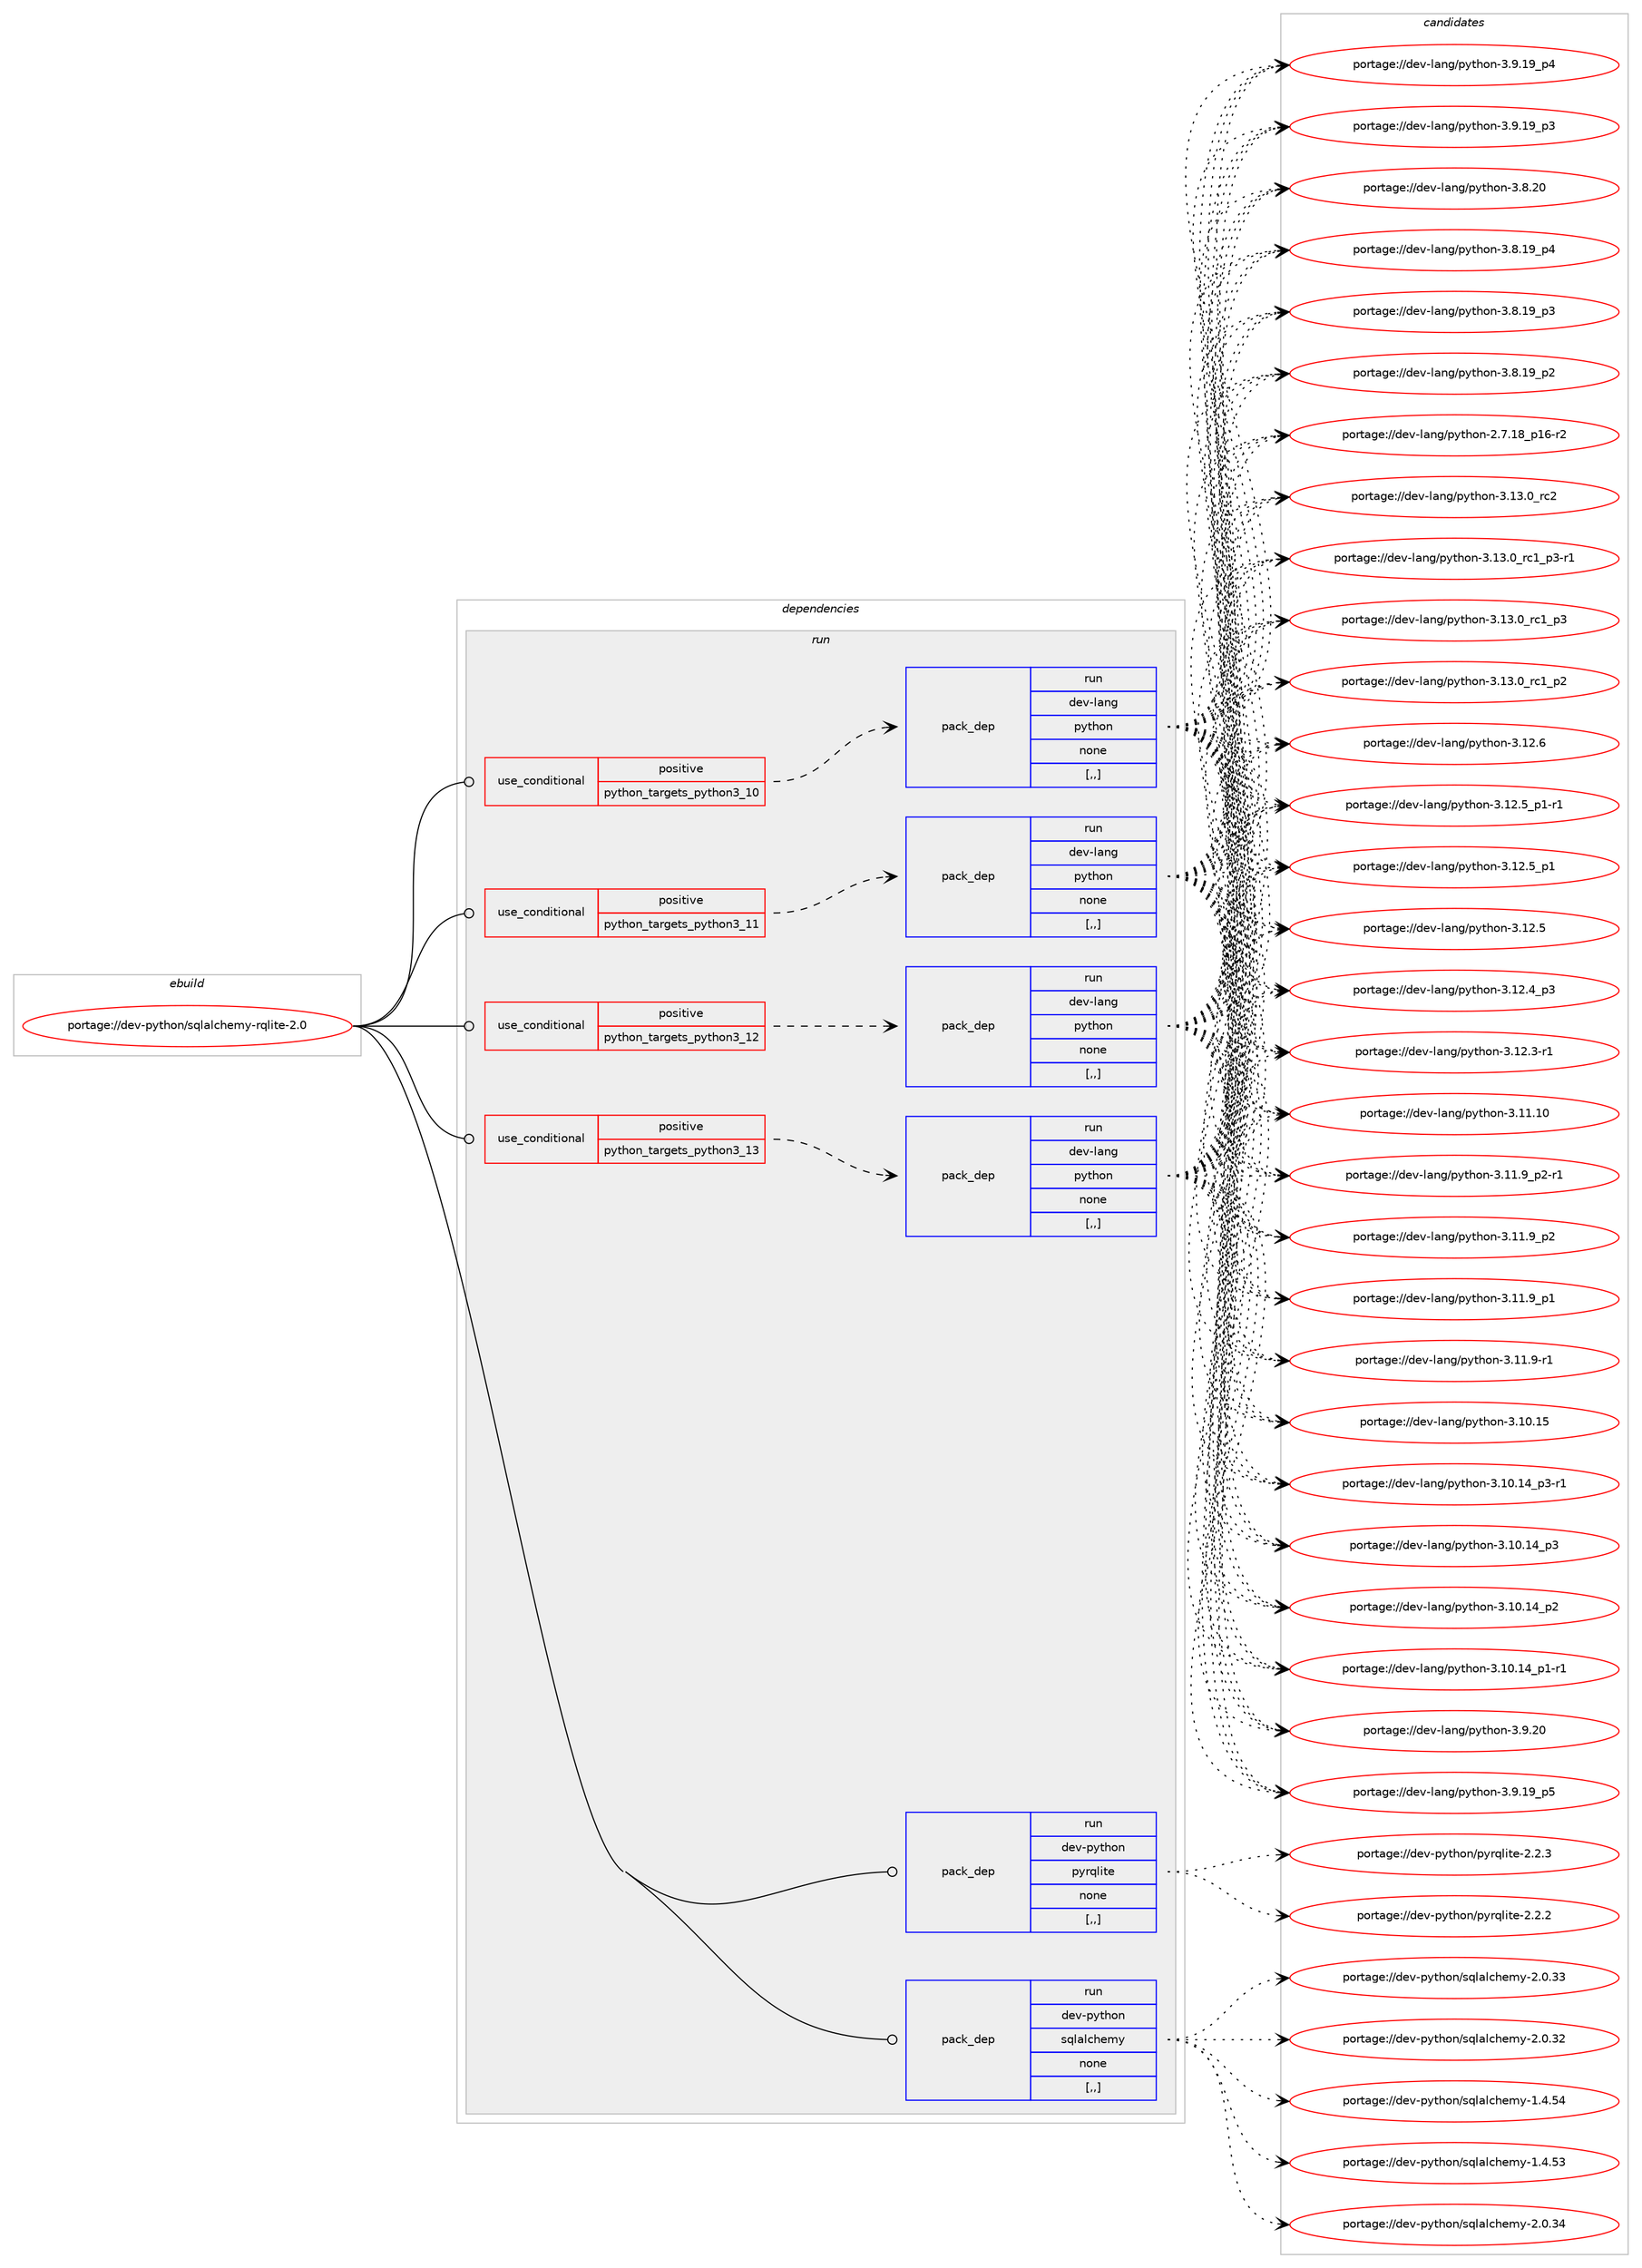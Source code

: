 digraph prolog {

# *************
# Graph options
# *************

newrank=true;
concentrate=true;
compound=true;
graph [rankdir=LR,fontname=Helvetica,fontsize=10,ranksep=1.5];#, ranksep=2.5, nodesep=0.2];
edge  [arrowhead=vee];
node  [fontname=Helvetica,fontsize=10];

# **********
# The ebuild
# **********

subgraph cluster_leftcol {
color=gray;
label=<<i>ebuild</i>>;
id [label="portage://dev-python/sqlalchemy-rqlite-2.0", color=red, width=4, href="../dev-python/sqlalchemy-rqlite-2.0.svg"];
}

# ****************
# The dependencies
# ****************

subgraph cluster_midcol {
color=gray;
label=<<i>dependencies</i>>;
subgraph cluster_compile {
fillcolor="#eeeeee";
style=filled;
label=<<i>compile</i>>;
}
subgraph cluster_compileandrun {
fillcolor="#eeeeee";
style=filled;
label=<<i>compile and run</i>>;
}
subgraph cluster_run {
fillcolor="#eeeeee";
style=filled;
label=<<i>run</i>>;
subgraph cond170713 {
dependency659944 [label=<<TABLE BORDER="0" CELLBORDER="1" CELLSPACING="0" CELLPADDING="4"><TR><TD ROWSPAN="3" CELLPADDING="10">use_conditional</TD></TR><TR><TD>positive</TD></TR><TR><TD>python_targets_python3_10</TD></TR></TABLE>>, shape=none, color=red];
subgraph pack484369 {
dependency659945 [label=<<TABLE BORDER="0" CELLBORDER="1" CELLSPACING="0" CELLPADDING="4" WIDTH="220"><TR><TD ROWSPAN="6" CELLPADDING="30">pack_dep</TD></TR><TR><TD WIDTH="110">run</TD></TR><TR><TD>dev-lang</TD></TR><TR><TD>python</TD></TR><TR><TD>none</TD></TR><TR><TD>[,,]</TD></TR></TABLE>>, shape=none, color=blue];
}
dependency659944:e -> dependency659945:w [weight=20,style="dashed",arrowhead="vee"];
}
id:e -> dependency659944:w [weight=20,style="solid",arrowhead="odot"];
subgraph cond170714 {
dependency659946 [label=<<TABLE BORDER="0" CELLBORDER="1" CELLSPACING="0" CELLPADDING="4"><TR><TD ROWSPAN="3" CELLPADDING="10">use_conditional</TD></TR><TR><TD>positive</TD></TR><TR><TD>python_targets_python3_11</TD></TR></TABLE>>, shape=none, color=red];
subgraph pack484370 {
dependency659947 [label=<<TABLE BORDER="0" CELLBORDER="1" CELLSPACING="0" CELLPADDING="4" WIDTH="220"><TR><TD ROWSPAN="6" CELLPADDING="30">pack_dep</TD></TR><TR><TD WIDTH="110">run</TD></TR><TR><TD>dev-lang</TD></TR><TR><TD>python</TD></TR><TR><TD>none</TD></TR><TR><TD>[,,]</TD></TR></TABLE>>, shape=none, color=blue];
}
dependency659946:e -> dependency659947:w [weight=20,style="dashed",arrowhead="vee"];
}
id:e -> dependency659946:w [weight=20,style="solid",arrowhead="odot"];
subgraph cond170715 {
dependency659948 [label=<<TABLE BORDER="0" CELLBORDER="1" CELLSPACING="0" CELLPADDING="4"><TR><TD ROWSPAN="3" CELLPADDING="10">use_conditional</TD></TR><TR><TD>positive</TD></TR><TR><TD>python_targets_python3_12</TD></TR></TABLE>>, shape=none, color=red];
subgraph pack484371 {
dependency659949 [label=<<TABLE BORDER="0" CELLBORDER="1" CELLSPACING="0" CELLPADDING="4" WIDTH="220"><TR><TD ROWSPAN="6" CELLPADDING="30">pack_dep</TD></TR><TR><TD WIDTH="110">run</TD></TR><TR><TD>dev-lang</TD></TR><TR><TD>python</TD></TR><TR><TD>none</TD></TR><TR><TD>[,,]</TD></TR></TABLE>>, shape=none, color=blue];
}
dependency659948:e -> dependency659949:w [weight=20,style="dashed",arrowhead="vee"];
}
id:e -> dependency659948:w [weight=20,style="solid",arrowhead="odot"];
subgraph cond170716 {
dependency659950 [label=<<TABLE BORDER="0" CELLBORDER="1" CELLSPACING="0" CELLPADDING="4"><TR><TD ROWSPAN="3" CELLPADDING="10">use_conditional</TD></TR><TR><TD>positive</TD></TR><TR><TD>python_targets_python3_13</TD></TR></TABLE>>, shape=none, color=red];
subgraph pack484372 {
dependency659951 [label=<<TABLE BORDER="0" CELLBORDER="1" CELLSPACING="0" CELLPADDING="4" WIDTH="220"><TR><TD ROWSPAN="6" CELLPADDING="30">pack_dep</TD></TR><TR><TD WIDTH="110">run</TD></TR><TR><TD>dev-lang</TD></TR><TR><TD>python</TD></TR><TR><TD>none</TD></TR><TR><TD>[,,]</TD></TR></TABLE>>, shape=none, color=blue];
}
dependency659950:e -> dependency659951:w [weight=20,style="dashed",arrowhead="vee"];
}
id:e -> dependency659950:w [weight=20,style="solid",arrowhead="odot"];
subgraph pack484373 {
dependency659952 [label=<<TABLE BORDER="0" CELLBORDER="1" CELLSPACING="0" CELLPADDING="4" WIDTH="220"><TR><TD ROWSPAN="6" CELLPADDING="30">pack_dep</TD></TR><TR><TD WIDTH="110">run</TD></TR><TR><TD>dev-python</TD></TR><TR><TD>pyrqlite</TD></TR><TR><TD>none</TD></TR><TR><TD>[,,]</TD></TR></TABLE>>, shape=none, color=blue];
}
id:e -> dependency659952:w [weight=20,style="solid",arrowhead="odot"];
subgraph pack484374 {
dependency659953 [label=<<TABLE BORDER="0" CELLBORDER="1" CELLSPACING="0" CELLPADDING="4" WIDTH="220"><TR><TD ROWSPAN="6" CELLPADDING="30">pack_dep</TD></TR><TR><TD WIDTH="110">run</TD></TR><TR><TD>dev-python</TD></TR><TR><TD>sqlalchemy</TD></TR><TR><TD>none</TD></TR><TR><TD>[,,]</TD></TR></TABLE>>, shape=none, color=blue];
}
id:e -> dependency659953:w [weight=20,style="solid",arrowhead="odot"];
}
}

# **************
# The candidates
# **************

subgraph cluster_choices {
rank=same;
color=gray;
label=<<i>candidates</i>>;

subgraph choice484369 {
color=black;
nodesep=1;
choice10010111845108971101034711212111610411111045514649514648951149950 [label="portage://dev-lang/python-3.13.0_rc2", color=red, width=4,href="../dev-lang/python-3.13.0_rc2.svg"];
choice1001011184510897110103471121211161041111104551464951464895114994995112514511449 [label="portage://dev-lang/python-3.13.0_rc1_p3-r1", color=red, width=4,href="../dev-lang/python-3.13.0_rc1_p3-r1.svg"];
choice100101118451089711010347112121116104111110455146495146489511499499511251 [label="portage://dev-lang/python-3.13.0_rc1_p3", color=red, width=4,href="../dev-lang/python-3.13.0_rc1_p3.svg"];
choice100101118451089711010347112121116104111110455146495146489511499499511250 [label="portage://dev-lang/python-3.13.0_rc1_p2", color=red, width=4,href="../dev-lang/python-3.13.0_rc1_p2.svg"];
choice10010111845108971101034711212111610411111045514649504654 [label="portage://dev-lang/python-3.12.6", color=red, width=4,href="../dev-lang/python-3.12.6.svg"];
choice1001011184510897110103471121211161041111104551464950465395112494511449 [label="portage://dev-lang/python-3.12.5_p1-r1", color=red, width=4,href="../dev-lang/python-3.12.5_p1-r1.svg"];
choice100101118451089711010347112121116104111110455146495046539511249 [label="portage://dev-lang/python-3.12.5_p1", color=red, width=4,href="../dev-lang/python-3.12.5_p1.svg"];
choice10010111845108971101034711212111610411111045514649504653 [label="portage://dev-lang/python-3.12.5", color=red, width=4,href="../dev-lang/python-3.12.5.svg"];
choice100101118451089711010347112121116104111110455146495046529511251 [label="portage://dev-lang/python-3.12.4_p3", color=red, width=4,href="../dev-lang/python-3.12.4_p3.svg"];
choice100101118451089711010347112121116104111110455146495046514511449 [label="portage://dev-lang/python-3.12.3-r1", color=red, width=4,href="../dev-lang/python-3.12.3-r1.svg"];
choice1001011184510897110103471121211161041111104551464949464948 [label="portage://dev-lang/python-3.11.10", color=red, width=4,href="../dev-lang/python-3.11.10.svg"];
choice1001011184510897110103471121211161041111104551464949465795112504511449 [label="portage://dev-lang/python-3.11.9_p2-r1", color=red, width=4,href="../dev-lang/python-3.11.9_p2-r1.svg"];
choice100101118451089711010347112121116104111110455146494946579511250 [label="portage://dev-lang/python-3.11.9_p2", color=red, width=4,href="../dev-lang/python-3.11.9_p2.svg"];
choice100101118451089711010347112121116104111110455146494946579511249 [label="portage://dev-lang/python-3.11.9_p1", color=red, width=4,href="../dev-lang/python-3.11.9_p1.svg"];
choice100101118451089711010347112121116104111110455146494946574511449 [label="portage://dev-lang/python-3.11.9-r1", color=red, width=4,href="../dev-lang/python-3.11.9-r1.svg"];
choice1001011184510897110103471121211161041111104551464948464953 [label="portage://dev-lang/python-3.10.15", color=red, width=4,href="../dev-lang/python-3.10.15.svg"];
choice100101118451089711010347112121116104111110455146494846495295112514511449 [label="portage://dev-lang/python-3.10.14_p3-r1", color=red, width=4,href="../dev-lang/python-3.10.14_p3-r1.svg"];
choice10010111845108971101034711212111610411111045514649484649529511251 [label="portage://dev-lang/python-3.10.14_p3", color=red, width=4,href="../dev-lang/python-3.10.14_p3.svg"];
choice10010111845108971101034711212111610411111045514649484649529511250 [label="portage://dev-lang/python-3.10.14_p2", color=red, width=4,href="../dev-lang/python-3.10.14_p2.svg"];
choice100101118451089711010347112121116104111110455146494846495295112494511449 [label="portage://dev-lang/python-3.10.14_p1-r1", color=red, width=4,href="../dev-lang/python-3.10.14_p1-r1.svg"];
choice10010111845108971101034711212111610411111045514657465048 [label="portage://dev-lang/python-3.9.20", color=red, width=4,href="../dev-lang/python-3.9.20.svg"];
choice100101118451089711010347112121116104111110455146574649579511253 [label="portage://dev-lang/python-3.9.19_p5", color=red, width=4,href="../dev-lang/python-3.9.19_p5.svg"];
choice100101118451089711010347112121116104111110455146574649579511252 [label="portage://dev-lang/python-3.9.19_p4", color=red, width=4,href="../dev-lang/python-3.9.19_p4.svg"];
choice100101118451089711010347112121116104111110455146574649579511251 [label="portage://dev-lang/python-3.9.19_p3", color=red, width=4,href="../dev-lang/python-3.9.19_p3.svg"];
choice10010111845108971101034711212111610411111045514656465048 [label="portage://dev-lang/python-3.8.20", color=red, width=4,href="../dev-lang/python-3.8.20.svg"];
choice100101118451089711010347112121116104111110455146564649579511252 [label="portage://dev-lang/python-3.8.19_p4", color=red, width=4,href="../dev-lang/python-3.8.19_p4.svg"];
choice100101118451089711010347112121116104111110455146564649579511251 [label="portage://dev-lang/python-3.8.19_p3", color=red, width=4,href="../dev-lang/python-3.8.19_p3.svg"];
choice100101118451089711010347112121116104111110455146564649579511250 [label="portage://dev-lang/python-3.8.19_p2", color=red, width=4,href="../dev-lang/python-3.8.19_p2.svg"];
choice100101118451089711010347112121116104111110455046554649569511249544511450 [label="portage://dev-lang/python-2.7.18_p16-r2", color=red, width=4,href="../dev-lang/python-2.7.18_p16-r2.svg"];
dependency659945:e -> choice10010111845108971101034711212111610411111045514649514648951149950:w [style=dotted,weight="100"];
dependency659945:e -> choice1001011184510897110103471121211161041111104551464951464895114994995112514511449:w [style=dotted,weight="100"];
dependency659945:e -> choice100101118451089711010347112121116104111110455146495146489511499499511251:w [style=dotted,weight="100"];
dependency659945:e -> choice100101118451089711010347112121116104111110455146495146489511499499511250:w [style=dotted,weight="100"];
dependency659945:e -> choice10010111845108971101034711212111610411111045514649504654:w [style=dotted,weight="100"];
dependency659945:e -> choice1001011184510897110103471121211161041111104551464950465395112494511449:w [style=dotted,weight="100"];
dependency659945:e -> choice100101118451089711010347112121116104111110455146495046539511249:w [style=dotted,weight="100"];
dependency659945:e -> choice10010111845108971101034711212111610411111045514649504653:w [style=dotted,weight="100"];
dependency659945:e -> choice100101118451089711010347112121116104111110455146495046529511251:w [style=dotted,weight="100"];
dependency659945:e -> choice100101118451089711010347112121116104111110455146495046514511449:w [style=dotted,weight="100"];
dependency659945:e -> choice1001011184510897110103471121211161041111104551464949464948:w [style=dotted,weight="100"];
dependency659945:e -> choice1001011184510897110103471121211161041111104551464949465795112504511449:w [style=dotted,weight="100"];
dependency659945:e -> choice100101118451089711010347112121116104111110455146494946579511250:w [style=dotted,weight="100"];
dependency659945:e -> choice100101118451089711010347112121116104111110455146494946579511249:w [style=dotted,weight="100"];
dependency659945:e -> choice100101118451089711010347112121116104111110455146494946574511449:w [style=dotted,weight="100"];
dependency659945:e -> choice1001011184510897110103471121211161041111104551464948464953:w [style=dotted,weight="100"];
dependency659945:e -> choice100101118451089711010347112121116104111110455146494846495295112514511449:w [style=dotted,weight="100"];
dependency659945:e -> choice10010111845108971101034711212111610411111045514649484649529511251:w [style=dotted,weight="100"];
dependency659945:e -> choice10010111845108971101034711212111610411111045514649484649529511250:w [style=dotted,weight="100"];
dependency659945:e -> choice100101118451089711010347112121116104111110455146494846495295112494511449:w [style=dotted,weight="100"];
dependency659945:e -> choice10010111845108971101034711212111610411111045514657465048:w [style=dotted,weight="100"];
dependency659945:e -> choice100101118451089711010347112121116104111110455146574649579511253:w [style=dotted,weight="100"];
dependency659945:e -> choice100101118451089711010347112121116104111110455146574649579511252:w [style=dotted,weight="100"];
dependency659945:e -> choice100101118451089711010347112121116104111110455146574649579511251:w [style=dotted,weight="100"];
dependency659945:e -> choice10010111845108971101034711212111610411111045514656465048:w [style=dotted,weight="100"];
dependency659945:e -> choice100101118451089711010347112121116104111110455146564649579511252:w [style=dotted,weight="100"];
dependency659945:e -> choice100101118451089711010347112121116104111110455146564649579511251:w [style=dotted,weight="100"];
dependency659945:e -> choice100101118451089711010347112121116104111110455146564649579511250:w [style=dotted,weight="100"];
dependency659945:e -> choice100101118451089711010347112121116104111110455046554649569511249544511450:w [style=dotted,weight="100"];
}
subgraph choice484370 {
color=black;
nodesep=1;
choice10010111845108971101034711212111610411111045514649514648951149950 [label="portage://dev-lang/python-3.13.0_rc2", color=red, width=4,href="../dev-lang/python-3.13.0_rc2.svg"];
choice1001011184510897110103471121211161041111104551464951464895114994995112514511449 [label="portage://dev-lang/python-3.13.0_rc1_p3-r1", color=red, width=4,href="../dev-lang/python-3.13.0_rc1_p3-r1.svg"];
choice100101118451089711010347112121116104111110455146495146489511499499511251 [label="portage://dev-lang/python-3.13.0_rc1_p3", color=red, width=4,href="../dev-lang/python-3.13.0_rc1_p3.svg"];
choice100101118451089711010347112121116104111110455146495146489511499499511250 [label="portage://dev-lang/python-3.13.0_rc1_p2", color=red, width=4,href="../dev-lang/python-3.13.0_rc1_p2.svg"];
choice10010111845108971101034711212111610411111045514649504654 [label="portage://dev-lang/python-3.12.6", color=red, width=4,href="../dev-lang/python-3.12.6.svg"];
choice1001011184510897110103471121211161041111104551464950465395112494511449 [label="portage://dev-lang/python-3.12.5_p1-r1", color=red, width=4,href="../dev-lang/python-3.12.5_p1-r1.svg"];
choice100101118451089711010347112121116104111110455146495046539511249 [label="portage://dev-lang/python-3.12.5_p1", color=red, width=4,href="../dev-lang/python-3.12.5_p1.svg"];
choice10010111845108971101034711212111610411111045514649504653 [label="portage://dev-lang/python-3.12.5", color=red, width=4,href="../dev-lang/python-3.12.5.svg"];
choice100101118451089711010347112121116104111110455146495046529511251 [label="portage://dev-lang/python-3.12.4_p3", color=red, width=4,href="../dev-lang/python-3.12.4_p3.svg"];
choice100101118451089711010347112121116104111110455146495046514511449 [label="portage://dev-lang/python-3.12.3-r1", color=red, width=4,href="../dev-lang/python-3.12.3-r1.svg"];
choice1001011184510897110103471121211161041111104551464949464948 [label="portage://dev-lang/python-3.11.10", color=red, width=4,href="../dev-lang/python-3.11.10.svg"];
choice1001011184510897110103471121211161041111104551464949465795112504511449 [label="portage://dev-lang/python-3.11.9_p2-r1", color=red, width=4,href="../dev-lang/python-3.11.9_p2-r1.svg"];
choice100101118451089711010347112121116104111110455146494946579511250 [label="portage://dev-lang/python-3.11.9_p2", color=red, width=4,href="../dev-lang/python-3.11.9_p2.svg"];
choice100101118451089711010347112121116104111110455146494946579511249 [label="portage://dev-lang/python-3.11.9_p1", color=red, width=4,href="../dev-lang/python-3.11.9_p1.svg"];
choice100101118451089711010347112121116104111110455146494946574511449 [label="portage://dev-lang/python-3.11.9-r1", color=red, width=4,href="../dev-lang/python-3.11.9-r1.svg"];
choice1001011184510897110103471121211161041111104551464948464953 [label="portage://dev-lang/python-3.10.15", color=red, width=4,href="../dev-lang/python-3.10.15.svg"];
choice100101118451089711010347112121116104111110455146494846495295112514511449 [label="portage://dev-lang/python-3.10.14_p3-r1", color=red, width=4,href="../dev-lang/python-3.10.14_p3-r1.svg"];
choice10010111845108971101034711212111610411111045514649484649529511251 [label="portage://dev-lang/python-3.10.14_p3", color=red, width=4,href="../dev-lang/python-3.10.14_p3.svg"];
choice10010111845108971101034711212111610411111045514649484649529511250 [label="portage://dev-lang/python-3.10.14_p2", color=red, width=4,href="../dev-lang/python-3.10.14_p2.svg"];
choice100101118451089711010347112121116104111110455146494846495295112494511449 [label="portage://dev-lang/python-3.10.14_p1-r1", color=red, width=4,href="../dev-lang/python-3.10.14_p1-r1.svg"];
choice10010111845108971101034711212111610411111045514657465048 [label="portage://dev-lang/python-3.9.20", color=red, width=4,href="../dev-lang/python-3.9.20.svg"];
choice100101118451089711010347112121116104111110455146574649579511253 [label="portage://dev-lang/python-3.9.19_p5", color=red, width=4,href="../dev-lang/python-3.9.19_p5.svg"];
choice100101118451089711010347112121116104111110455146574649579511252 [label="portage://dev-lang/python-3.9.19_p4", color=red, width=4,href="../dev-lang/python-3.9.19_p4.svg"];
choice100101118451089711010347112121116104111110455146574649579511251 [label="portage://dev-lang/python-3.9.19_p3", color=red, width=4,href="../dev-lang/python-3.9.19_p3.svg"];
choice10010111845108971101034711212111610411111045514656465048 [label="portage://dev-lang/python-3.8.20", color=red, width=4,href="../dev-lang/python-3.8.20.svg"];
choice100101118451089711010347112121116104111110455146564649579511252 [label="portage://dev-lang/python-3.8.19_p4", color=red, width=4,href="../dev-lang/python-3.8.19_p4.svg"];
choice100101118451089711010347112121116104111110455146564649579511251 [label="portage://dev-lang/python-3.8.19_p3", color=red, width=4,href="../dev-lang/python-3.8.19_p3.svg"];
choice100101118451089711010347112121116104111110455146564649579511250 [label="portage://dev-lang/python-3.8.19_p2", color=red, width=4,href="../dev-lang/python-3.8.19_p2.svg"];
choice100101118451089711010347112121116104111110455046554649569511249544511450 [label="portage://dev-lang/python-2.7.18_p16-r2", color=red, width=4,href="../dev-lang/python-2.7.18_p16-r2.svg"];
dependency659947:e -> choice10010111845108971101034711212111610411111045514649514648951149950:w [style=dotted,weight="100"];
dependency659947:e -> choice1001011184510897110103471121211161041111104551464951464895114994995112514511449:w [style=dotted,weight="100"];
dependency659947:e -> choice100101118451089711010347112121116104111110455146495146489511499499511251:w [style=dotted,weight="100"];
dependency659947:e -> choice100101118451089711010347112121116104111110455146495146489511499499511250:w [style=dotted,weight="100"];
dependency659947:e -> choice10010111845108971101034711212111610411111045514649504654:w [style=dotted,weight="100"];
dependency659947:e -> choice1001011184510897110103471121211161041111104551464950465395112494511449:w [style=dotted,weight="100"];
dependency659947:e -> choice100101118451089711010347112121116104111110455146495046539511249:w [style=dotted,weight="100"];
dependency659947:e -> choice10010111845108971101034711212111610411111045514649504653:w [style=dotted,weight="100"];
dependency659947:e -> choice100101118451089711010347112121116104111110455146495046529511251:w [style=dotted,weight="100"];
dependency659947:e -> choice100101118451089711010347112121116104111110455146495046514511449:w [style=dotted,weight="100"];
dependency659947:e -> choice1001011184510897110103471121211161041111104551464949464948:w [style=dotted,weight="100"];
dependency659947:e -> choice1001011184510897110103471121211161041111104551464949465795112504511449:w [style=dotted,weight="100"];
dependency659947:e -> choice100101118451089711010347112121116104111110455146494946579511250:w [style=dotted,weight="100"];
dependency659947:e -> choice100101118451089711010347112121116104111110455146494946579511249:w [style=dotted,weight="100"];
dependency659947:e -> choice100101118451089711010347112121116104111110455146494946574511449:w [style=dotted,weight="100"];
dependency659947:e -> choice1001011184510897110103471121211161041111104551464948464953:w [style=dotted,weight="100"];
dependency659947:e -> choice100101118451089711010347112121116104111110455146494846495295112514511449:w [style=dotted,weight="100"];
dependency659947:e -> choice10010111845108971101034711212111610411111045514649484649529511251:w [style=dotted,weight="100"];
dependency659947:e -> choice10010111845108971101034711212111610411111045514649484649529511250:w [style=dotted,weight="100"];
dependency659947:e -> choice100101118451089711010347112121116104111110455146494846495295112494511449:w [style=dotted,weight="100"];
dependency659947:e -> choice10010111845108971101034711212111610411111045514657465048:w [style=dotted,weight="100"];
dependency659947:e -> choice100101118451089711010347112121116104111110455146574649579511253:w [style=dotted,weight="100"];
dependency659947:e -> choice100101118451089711010347112121116104111110455146574649579511252:w [style=dotted,weight="100"];
dependency659947:e -> choice100101118451089711010347112121116104111110455146574649579511251:w [style=dotted,weight="100"];
dependency659947:e -> choice10010111845108971101034711212111610411111045514656465048:w [style=dotted,weight="100"];
dependency659947:e -> choice100101118451089711010347112121116104111110455146564649579511252:w [style=dotted,weight="100"];
dependency659947:e -> choice100101118451089711010347112121116104111110455146564649579511251:w [style=dotted,weight="100"];
dependency659947:e -> choice100101118451089711010347112121116104111110455146564649579511250:w [style=dotted,weight="100"];
dependency659947:e -> choice100101118451089711010347112121116104111110455046554649569511249544511450:w [style=dotted,weight="100"];
}
subgraph choice484371 {
color=black;
nodesep=1;
choice10010111845108971101034711212111610411111045514649514648951149950 [label="portage://dev-lang/python-3.13.0_rc2", color=red, width=4,href="../dev-lang/python-3.13.0_rc2.svg"];
choice1001011184510897110103471121211161041111104551464951464895114994995112514511449 [label="portage://dev-lang/python-3.13.0_rc1_p3-r1", color=red, width=4,href="../dev-lang/python-3.13.0_rc1_p3-r1.svg"];
choice100101118451089711010347112121116104111110455146495146489511499499511251 [label="portage://dev-lang/python-3.13.0_rc1_p3", color=red, width=4,href="../dev-lang/python-3.13.0_rc1_p3.svg"];
choice100101118451089711010347112121116104111110455146495146489511499499511250 [label="portage://dev-lang/python-3.13.0_rc1_p2", color=red, width=4,href="../dev-lang/python-3.13.0_rc1_p2.svg"];
choice10010111845108971101034711212111610411111045514649504654 [label="portage://dev-lang/python-3.12.6", color=red, width=4,href="../dev-lang/python-3.12.6.svg"];
choice1001011184510897110103471121211161041111104551464950465395112494511449 [label="portage://dev-lang/python-3.12.5_p1-r1", color=red, width=4,href="../dev-lang/python-3.12.5_p1-r1.svg"];
choice100101118451089711010347112121116104111110455146495046539511249 [label="portage://dev-lang/python-3.12.5_p1", color=red, width=4,href="../dev-lang/python-3.12.5_p1.svg"];
choice10010111845108971101034711212111610411111045514649504653 [label="portage://dev-lang/python-3.12.5", color=red, width=4,href="../dev-lang/python-3.12.5.svg"];
choice100101118451089711010347112121116104111110455146495046529511251 [label="portage://dev-lang/python-3.12.4_p3", color=red, width=4,href="../dev-lang/python-3.12.4_p3.svg"];
choice100101118451089711010347112121116104111110455146495046514511449 [label="portage://dev-lang/python-3.12.3-r1", color=red, width=4,href="../dev-lang/python-3.12.3-r1.svg"];
choice1001011184510897110103471121211161041111104551464949464948 [label="portage://dev-lang/python-3.11.10", color=red, width=4,href="../dev-lang/python-3.11.10.svg"];
choice1001011184510897110103471121211161041111104551464949465795112504511449 [label="portage://dev-lang/python-3.11.9_p2-r1", color=red, width=4,href="../dev-lang/python-3.11.9_p2-r1.svg"];
choice100101118451089711010347112121116104111110455146494946579511250 [label="portage://dev-lang/python-3.11.9_p2", color=red, width=4,href="../dev-lang/python-3.11.9_p2.svg"];
choice100101118451089711010347112121116104111110455146494946579511249 [label="portage://dev-lang/python-3.11.9_p1", color=red, width=4,href="../dev-lang/python-3.11.9_p1.svg"];
choice100101118451089711010347112121116104111110455146494946574511449 [label="portage://dev-lang/python-3.11.9-r1", color=red, width=4,href="../dev-lang/python-3.11.9-r1.svg"];
choice1001011184510897110103471121211161041111104551464948464953 [label="portage://dev-lang/python-3.10.15", color=red, width=4,href="../dev-lang/python-3.10.15.svg"];
choice100101118451089711010347112121116104111110455146494846495295112514511449 [label="portage://dev-lang/python-3.10.14_p3-r1", color=red, width=4,href="../dev-lang/python-3.10.14_p3-r1.svg"];
choice10010111845108971101034711212111610411111045514649484649529511251 [label="portage://dev-lang/python-3.10.14_p3", color=red, width=4,href="../dev-lang/python-3.10.14_p3.svg"];
choice10010111845108971101034711212111610411111045514649484649529511250 [label="portage://dev-lang/python-3.10.14_p2", color=red, width=4,href="../dev-lang/python-3.10.14_p2.svg"];
choice100101118451089711010347112121116104111110455146494846495295112494511449 [label="portage://dev-lang/python-3.10.14_p1-r1", color=red, width=4,href="../dev-lang/python-3.10.14_p1-r1.svg"];
choice10010111845108971101034711212111610411111045514657465048 [label="portage://dev-lang/python-3.9.20", color=red, width=4,href="../dev-lang/python-3.9.20.svg"];
choice100101118451089711010347112121116104111110455146574649579511253 [label="portage://dev-lang/python-3.9.19_p5", color=red, width=4,href="../dev-lang/python-3.9.19_p5.svg"];
choice100101118451089711010347112121116104111110455146574649579511252 [label="portage://dev-lang/python-3.9.19_p4", color=red, width=4,href="../dev-lang/python-3.9.19_p4.svg"];
choice100101118451089711010347112121116104111110455146574649579511251 [label="portage://dev-lang/python-3.9.19_p3", color=red, width=4,href="../dev-lang/python-3.9.19_p3.svg"];
choice10010111845108971101034711212111610411111045514656465048 [label="portage://dev-lang/python-3.8.20", color=red, width=4,href="../dev-lang/python-3.8.20.svg"];
choice100101118451089711010347112121116104111110455146564649579511252 [label="portage://dev-lang/python-3.8.19_p4", color=red, width=4,href="../dev-lang/python-3.8.19_p4.svg"];
choice100101118451089711010347112121116104111110455146564649579511251 [label="portage://dev-lang/python-3.8.19_p3", color=red, width=4,href="../dev-lang/python-3.8.19_p3.svg"];
choice100101118451089711010347112121116104111110455146564649579511250 [label="portage://dev-lang/python-3.8.19_p2", color=red, width=4,href="../dev-lang/python-3.8.19_p2.svg"];
choice100101118451089711010347112121116104111110455046554649569511249544511450 [label="portage://dev-lang/python-2.7.18_p16-r2", color=red, width=4,href="../dev-lang/python-2.7.18_p16-r2.svg"];
dependency659949:e -> choice10010111845108971101034711212111610411111045514649514648951149950:w [style=dotted,weight="100"];
dependency659949:e -> choice1001011184510897110103471121211161041111104551464951464895114994995112514511449:w [style=dotted,weight="100"];
dependency659949:e -> choice100101118451089711010347112121116104111110455146495146489511499499511251:w [style=dotted,weight="100"];
dependency659949:e -> choice100101118451089711010347112121116104111110455146495146489511499499511250:w [style=dotted,weight="100"];
dependency659949:e -> choice10010111845108971101034711212111610411111045514649504654:w [style=dotted,weight="100"];
dependency659949:e -> choice1001011184510897110103471121211161041111104551464950465395112494511449:w [style=dotted,weight="100"];
dependency659949:e -> choice100101118451089711010347112121116104111110455146495046539511249:w [style=dotted,weight="100"];
dependency659949:e -> choice10010111845108971101034711212111610411111045514649504653:w [style=dotted,weight="100"];
dependency659949:e -> choice100101118451089711010347112121116104111110455146495046529511251:w [style=dotted,weight="100"];
dependency659949:e -> choice100101118451089711010347112121116104111110455146495046514511449:w [style=dotted,weight="100"];
dependency659949:e -> choice1001011184510897110103471121211161041111104551464949464948:w [style=dotted,weight="100"];
dependency659949:e -> choice1001011184510897110103471121211161041111104551464949465795112504511449:w [style=dotted,weight="100"];
dependency659949:e -> choice100101118451089711010347112121116104111110455146494946579511250:w [style=dotted,weight="100"];
dependency659949:e -> choice100101118451089711010347112121116104111110455146494946579511249:w [style=dotted,weight="100"];
dependency659949:e -> choice100101118451089711010347112121116104111110455146494946574511449:w [style=dotted,weight="100"];
dependency659949:e -> choice1001011184510897110103471121211161041111104551464948464953:w [style=dotted,weight="100"];
dependency659949:e -> choice100101118451089711010347112121116104111110455146494846495295112514511449:w [style=dotted,weight="100"];
dependency659949:e -> choice10010111845108971101034711212111610411111045514649484649529511251:w [style=dotted,weight="100"];
dependency659949:e -> choice10010111845108971101034711212111610411111045514649484649529511250:w [style=dotted,weight="100"];
dependency659949:e -> choice100101118451089711010347112121116104111110455146494846495295112494511449:w [style=dotted,weight="100"];
dependency659949:e -> choice10010111845108971101034711212111610411111045514657465048:w [style=dotted,weight="100"];
dependency659949:e -> choice100101118451089711010347112121116104111110455146574649579511253:w [style=dotted,weight="100"];
dependency659949:e -> choice100101118451089711010347112121116104111110455146574649579511252:w [style=dotted,weight="100"];
dependency659949:e -> choice100101118451089711010347112121116104111110455146574649579511251:w [style=dotted,weight="100"];
dependency659949:e -> choice10010111845108971101034711212111610411111045514656465048:w [style=dotted,weight="100"];
dependency659949:e -> choice100101118451089711010347112121116104111110455146564649579511252:w [style=dotted,weight="100"];
dependency659949:e -> choice100101118451089711010347112121116104111110455146564649579511251:w [style=dotted,weight="100"];
dependency659949:e -> choice100101118451089711010347112121116104111110455146564649579511250:w [style=dotted,weight="100"];
dependency659949:e -> choice100101118451089711010347112121116104111110455046554649569511249544511450:w [style=dotted,weight="100"];
}
subgraph choice484372 {
color=black;
nodesep=1;
choice10010111845108971101034711212111610411111045514649514648951149950 [label="portage://dev-lang/python-3.13.0_rc2", color=red, width=4,href="../dev-lang/python-3.13.0_rc2.svg"];
choice1001011184510897110103471121211161041111104551464951464895114994995112514511449 [label="portage://dev-lang/python-3.13.0_rc1_p3-r1", color=red, width=4,href="../dev-lang/python-3.13.0_rc1_p3-r1.svg"];
choice100101118451089711010347112121116104111110455146495146489511499499511251 [label="portage://dev-lang/python-3.13.0_rc1_p3", color=red, width=4,href="../dev-lang/python-3.13.0_rc1_p3.svg"];
choice100101118451089711010347112121116104111110455146495146489511499499511250 [label="portage://dev-lang/python-3.13.0_rc1_p2", color=red, width=4,href="../dev-lang/python-3.13.0_rc1_p2.svg"];
choice10010111845108971101034711212111610411111045514649504654 [label="portage://dev-lang/python-3.12.6", color=red, width=4,href="../dev-lang/python-3.12.6.svg"];
choice1001011184510897110103471121211161041111104551464950465395112494511449 [label="portage://dev-lang/python-3.12.5_p1-r1", color=red, width=4,href="../dev-lang/python-3.12.5_p1-r1.svg"];
choice100101118451089711010347112121116104111110455146495046539511249 [label="portage://dev-lang/python-3.12.5_p1", color=red, width=4,href="../dev-lang/python-3.12.5_p1.svg"];
choice10010111845108971101034711212111610411111045514649504653 [label="portage://dev-lang/python-3.12.5", color=red, width=4,href="../dev-lang/python-3.12.5.svg"];
choice100101118451089711010347112121116104111110455146495046529511251 [label="portage://dev-lang/python-3.12.4_p3", color=red, width=4,href="../dev-lang/python-3.12.4_p3.svg"];
choice100101118451089711010347112121116104111110455146495046514511449 [label="portage://dev-lang/python-3.12.3-r1", color=red, width=4,href="../dev-lang/python-3.12.3-r1.svg"];
choice1001011184510897110103471121211161041111104551464949464948 [label="portage://dev-lang/python-3.11.10", color=red, width=4,href="../dev-lang/python-3.11.10.svg"];
choice1001011184510897110103471121211161041111104551464949465795112504511449 [label="portage://dev-lang/python-3.11.9_p2-r1", color=red, width=4,href="../dev-lang/python-3.11.9_p2-r1.svg"];
choice100101118451089711010347112121116104111110455146494946579511250 [label="portage://dev-lang/python-3.11.9_p2", color=red, width=4,href="../dev-lang/python-3.11.9_p2.svg"];
choice100101118451089711010347112121116104111110455146494946579511249 [label="portage://dev-lang/python-3.11.9_p1", color=red, width=4,href="../dev-lang/python-3.11.9_p1.svg"];
choice100101118451089711010347112121116104111110455146494946574511449 [label="portage://dev-lang/python-3.11.9-r1", color=red, width=4,href="../dev-lang/python-3.11.9-r1.svg"];
choice1001011184510897110103471121211161041111104551464948464953 [label="portage://dev-lang/python-3.10.15", color=red, width=4,href="../dev-lang/python-3.10.15.svg"];
choice100101118451089711010347112121116104111110455146494846495295112514511449 [label="portage://dev-lang/python-3.10.14_p3-r1", color=red, width=4,href="../dev-lang/python-3.10.14_p3-r1.svg"];
choice10010111845108971101034711212111610411111045514649484649529511251 [label="portage://dev-lang/python-3.10.14_p3", color=red, width=4,href="../dev-lang/python-3.10.14_p3.svg"];
choice10010111845108971101034711212111610411111045514649484649529511250 [label="portage://dev-lang/python-3.10.14_p2", color=red, width=4,href="../dev-lang/python-3.10.14_p2.svg"];
choice100101118451089711010347112121116104111110455146494846495295112494511449 [label="portage://dev-lang/python-3.10.14_p1-r1", color=red, width=4,href="../dev-lang/python-3.10.14_p1-r1.svg"];
choice10010111845108971101034711212111610411111045514657465048 [label="portage://dev-lang/python-3.9.20", color=red, width=4,href="../dev-lang/python-3.9.20.svg"];
choice100101118451089711010347112121116104111110455146574649579511253 [label="portage://dev-lang/python-3.9.19_p5", color=red, width=4,href="../dev-lang/python-3.9.19_p5.svg"];
choice100101118451089711010347112121116104111110455146574649579511252 [label="portage://dev-lang/python-3.9.19_p4", color=red, width=4,href="../dev-lang/python-3.9.19_p4.svg"];
choice100101118451089711010347112121116104111110455146574649579511251 [label="portage://dev-lang/python-3.9.19_p3", color=red, width=4,href="../dev-lang/python-3.9.19_p3.svg"];
choice10010111845108971101034711212111610411111045514656465048 [label="portage://dev-lang/python-3.8.20", color=red, width=4,href="../dev-lang/python-3.8.20.svg"];
choice100101118451089711010347112121116104111110455146564649579511252 [label="portage://dev-lang/python-3.8.19_p4", color=red, width=4,href="../dev-lang/python-3.8.19_p4.svg"];
choice100101118451089711010347112121116104111110455146564649579511251 [label="portage://dev-lang/python-3.8.19_p3", color=red, width=4,href="../dev-lang/python-3.8.19_p3.svg"];
choice100101118451089711010347112121116104111110455146564649579511250 [label="portage://dev-lang/python-3.8.19_p2", color=red, width=4,href="../dev-lang/python-3.8.19_p2.svg"];
choice100101118451089711010347112121116104111110455046554649569511249544511450 [label="portage://dev-lang/python-2.7.18_p16-r2", color=red, width=4,href="../dev-lang/python-2.7.18_p16-r2.svg"];
dependency659951:e -> choice10010111845108971101034711212111610411111045514649514648951149950:w [style=dotted,weight="100"];
dependency659951:e -> choice1001011184510897110103471121211161041111104551464951464895114994995112514511449:w [style=dotted,weight="100"];
dependency659951:e -> choice100101118451089711010347112121116104111110455146495146489511499499511251:w [style=dotted,weight="100"];
dependency659951:e -> choice100101118451089711010347112121116104111110455146495146489511499499511250:w [style=dotted,weight="100"];
dependency659951:e -> choice10010111845108971101034711212111610411111045514649504654:w [style=dotted,weight="100"];
dependency659951:e -> choice1001011184510897110103471121211161041111104551464950465395112494511449:w [style=dotted,weight="100"];
dependency659951:e -> choice100101118451089711010347112121116104111110455146495046539511249:w [style=dotted,weight="100"];
dependency659951:e -> choice10010111845108971101034711212111610411111045514649504653:w [style=dotted,weight="100"];
dependency659951:e -> choice100101118451089711010347112121116104111110455146495046529511251:w [style=dotted,weight="100"];
dependency659951:e -> choice100101118451089711010347112121116104111110455146495046514511449:w [style=dotted,weight="100"];
dependency659951:e -> choice1001011184510897110103471121211161041111104551464949464948:w [style=dotted,weight="100"];
dependency659951:e -> choice1001011184510897110103471121211161041111104551464949465795112504511449:w [style=dotted,weight="100"];
dependency659951:e -> choice100101118451089711010347112121116104111110455146494946579511250:w [style=dotted,weight="100"];
dependency659951:e -> choice100101118451089711010347112121116104111110455146494946579511249:w [style=dotted,weight="100"];
dependency659951:e -> choice100101118451089711010347112121116104111110455146494946574511449:w [style=dotted,weight="100"];
dependency659951:e -> choice1001011184510897110103471121211161041111104551464948464953:w [style=dotted,weight="100"];
dependency659951:e -> choice100101118451089711010347112121116104111110455146494846495295112514511449:w [style=dotted,weight="100"];
dependency659951:e -> choice10010111845108971101034711212111610411111045514649484649529511251:w [style=dotted,weight="100"];
dependency659951:e -> choice10010111845108971101034711212111610411111045514649484649529511250:w [style=dotted,weight="100"];
dependency659951:e -> choice100101118451089711010347112121116104111110455146494846495295112494511449:w [style=dotted,weight="100"];
dependency659951:e -> choice10010111845108971101034711212111610411111045514657465048:w [style=dotted,weight="100"];
dependency659951:e -> choice100101118451089711010347112121116104111110455146574649579511253:w [style=dotted,weight="100"];
dependency659951:e -> choice100101118451089711010347112121116104111110455146574649579511252:w [style=dotted,weight="100"];
dependency659951:e -> choice100101118451089711010347112121116104111110455146574649579511251:w [style=dotted,weight="100"];
dependency659951:e -> choice10010111845108971101034711212111610411111045514656465048:w [style=dotted,weight="100"];
dependency659951:e -> choice100101118451089711010347112121116104111110455146564649579511252:w [style=dotted,weight="100"];
dependency659951:e -> choice100101118451089711010347112121116104111110455146564649579511251:w [style=dotted,weight="100"];
dependency659951:e -> choice100101118451089711010347112121116104111110455146564649579511250:w [style=dotted,weight="100"];
dependency659951:e -> choice100101118451089711010347112121116104111110455046554649569511249544511450:w [style=dotted,weight="100"];
}
subgraph choice484373 {
color=black;
nodesep=1;
choice1001011184511212111610411111047112121114113108105116101455046504651 [label="portage://dev-python/pyrqlite-2.2.3", color=red, width=4,href="../dev-python/pyrqlite-2.2.3.svg"];
choice1001011184511212111610411111047112121114113108105116101455046504650 [label="portage://dev-python/pyrqlite-2.2.2", color=red, width=4,href="../dev-python/pyrqlite-2.2.2.svg"];
dependency659952:e -> choice1001011184511212111610411111047112121114113108105116101455046504651:w [style=dotted,weight="100"];
dependency659952:e -> choice1001011184511212111610411111047112121114113108105116101455046504650:w [style=dotted,weight="100"];
}
subgraph choice484374 {
color=black;
nodesep=1;
choice1001011184511212111610411111047115113108971089910410110912145504648465152 [label="portage://dev-python/sqlalchemy-2.0.34", color=red, width=4,href="../dev-python/sqlalchemy-2.0.34.svg"];
choice1001011184511212111610411111047115113108971089910410110912145504648465151 [label="portage://dev-python/sqlalchemy-2.0.33", color=red, width=4,href="../dev-python/sqlalchemy-2.0.33.svg"];
choice1001011184511212111610411111047115113108971089910410110912145504648465150 [label="portage://dev-python/sqlalchemy-2.0.32", color=red, width=4,href="../dev-python/sqlalchemy-2.0.32.svg"];
choice1001011184511212111610411111047115113108971089910410110912145494652465352 [label="portage://dev-python/sqlalchemy-1.4.54", color=red, width=4,href="../dev-python/sqlalchemy-1.4.54.svg"];
choice1001011184511212111610411111047115113108971089910410110912145494652465351 [label="portage://dev-python/sqlalchemy-1.4.53", color=red, width=4,href="../dev-python/sqlalchemy-1.4.53.svg"];
dependency659953:e -> choice1001011184511212111610411111047115113108971089910410110912145504648465152:w [style=dotted,weight="100"];
dependency659953:e -> choice1001011184511212111610411111047115113108971089910410110912145504648465151:w [style=dotted,weight="100"];
dependency659953:e -> choice1001011184511212111610411111047115113108971089910410110912145504648465150:w [style=dotted,weight="100"];
dependency659953:e -> choice1001011184511212111610411111047115113108971089910410110912145494652465352:w [style=dotted,weight="100"];
dependency659953:e -> choice1001011184511212111610411111047115113108971089910410110912145494652465351:w [style=dotted,weight="100"];
}
}

}
